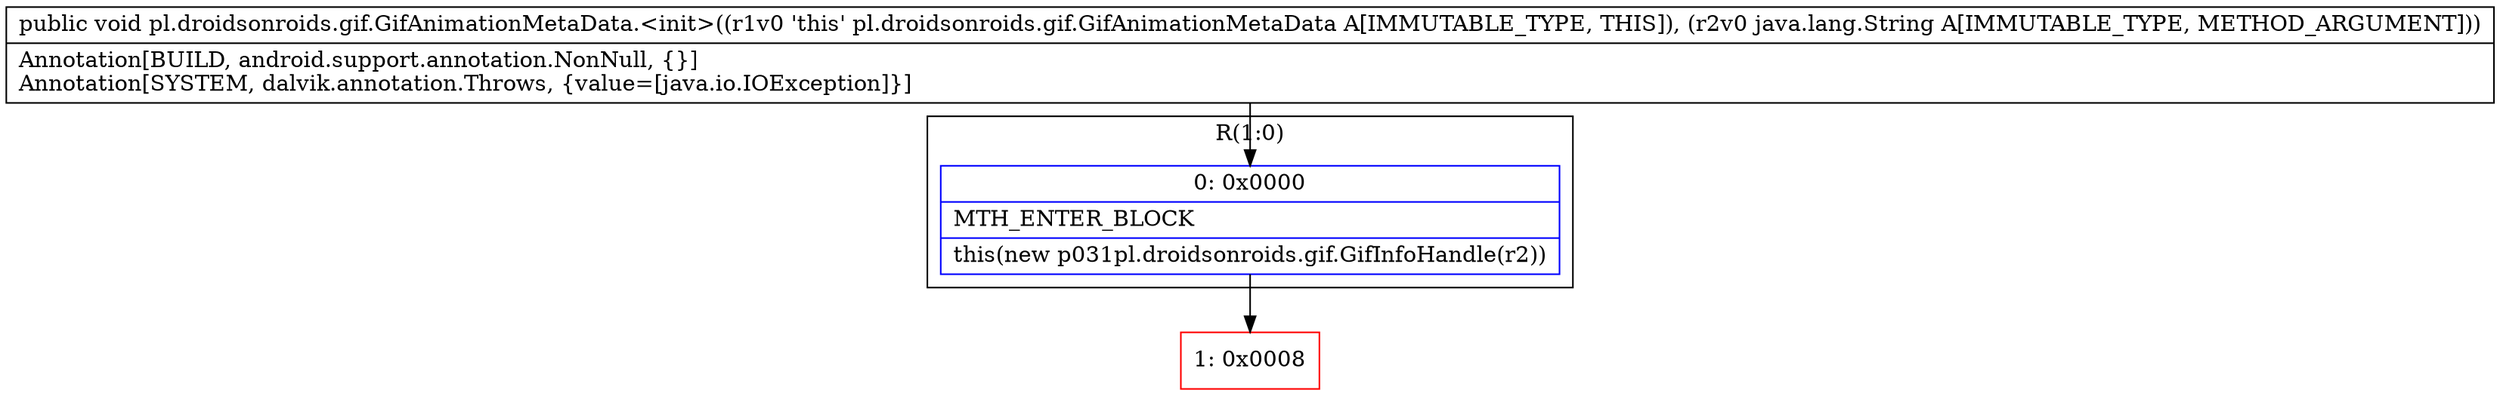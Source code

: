 digraph "CFG forpl.droidsonroids.gif.GifAnimationMetaData.\<init\>(Ljava\/lang\/String;)V" {
subgraph cluster_Region_637989883 {
label = "R(1:0)";
node [shape=record,color=blue];
Node_0 [shape=record,label="{0\:\ 0x0000|MTH_ENTER_BLOCK\l|this(new p031pl.droidsonroids.gif.GifInfoHandle(r2))\l}"];
}
Node_1 [shape=record,color=red,label="{1\:\ 0x0008}"];
MethodNode[shape=record,label="{public void pl.droidsonroids.gif.GifAnimationMetaData.\<init\>((r1v0 'this' pl.droidsonroids.gif.GifAnimationMetaData A[IMMUTABLE_TYPE, THIS]), (r2v0 java.lang.String A[IMMUTABLE_TYPE, METHOD_ARGUMENT]))  | Annotation[BUILD, android.support.annotation.NonNull, \{\}]\lAnnotation[SYSTEM, dalvik.annotation.Throws, \{value=[java.io.IOException]\}]\l}"];
MethodNode -> Node_0;
Node_0 -> Node_1;
}

